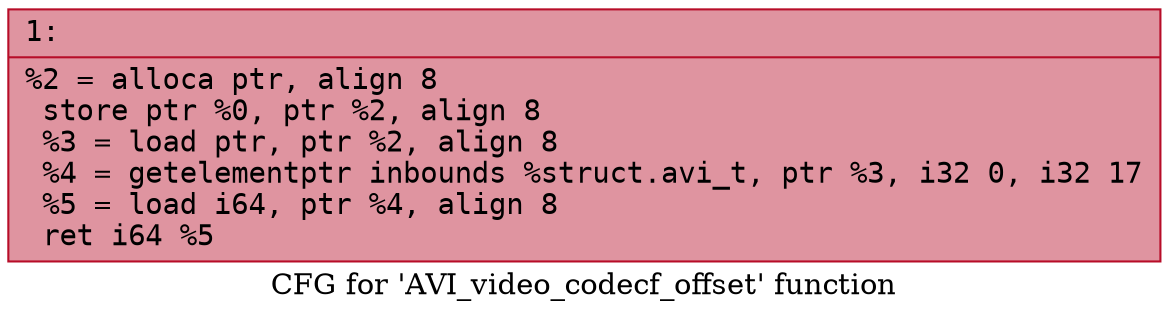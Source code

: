 digraph "CFG for 'AVI_video_codecf_offset' function" {
	label="CFG for 'AVI_video_codecf_offset' function";

	Node0x6000005a8640 [shape=record,color="#b70d28ff", style=filled, fillcolor="#b70d2870" fontname="Courier",label="{1:\l|  %2 = alloca ptr, align 8\l  store ptr %0, ptr %2, align 8\l  %3 = load ptr, ptr %2, align 8\l  %4 = getelementptr inbounds %struct.avi_t, ptr %3, i32 0, i32 17\l  %5 = load i64, ptr %4, align 8\l  ret i64 %5\l}"];
}
